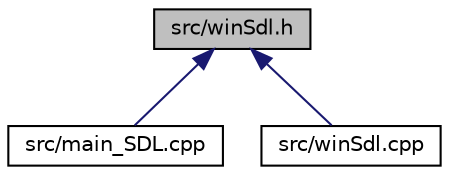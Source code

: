 digraph "src/winSdl.h"
{
 // LATEX_PDF_SIZE
  edge [fontname="Helvetica",fontsize="10",labelfontname="Helvetica",labelfontsize="10"];
  node [fontname="Helvetica",fontsize="10",shape=record];
  Node1 [label="src/winSdl.h",height=0.2,width=0.4,color="black", fillcolor="grey75", style="filled", fontcolor="black",tooltip=" "];
  Node1 -> Node2 [dir="back",color="midnightblue",fontsize="10",style="solid",fontname="Helvetica"];
  Node2 [label="src/main_SDL.cpp",height=0.2,width=0.4,color="black", fillcolor="white", style="filled",URL="$main__SDL_8cpp.html",tooltip=" "];
  Node1 -> Node3 [dir="back",color="midnightblue",fontsize="10",style="solid",fontname="Helvetica"];
  Node3 [label="src/winSdl.cpp",height=0.2,width=0.4,color="black", fillcolor="white", style="filled",URL="$winSdl_8cpp.html",tooltip=" "];
}
